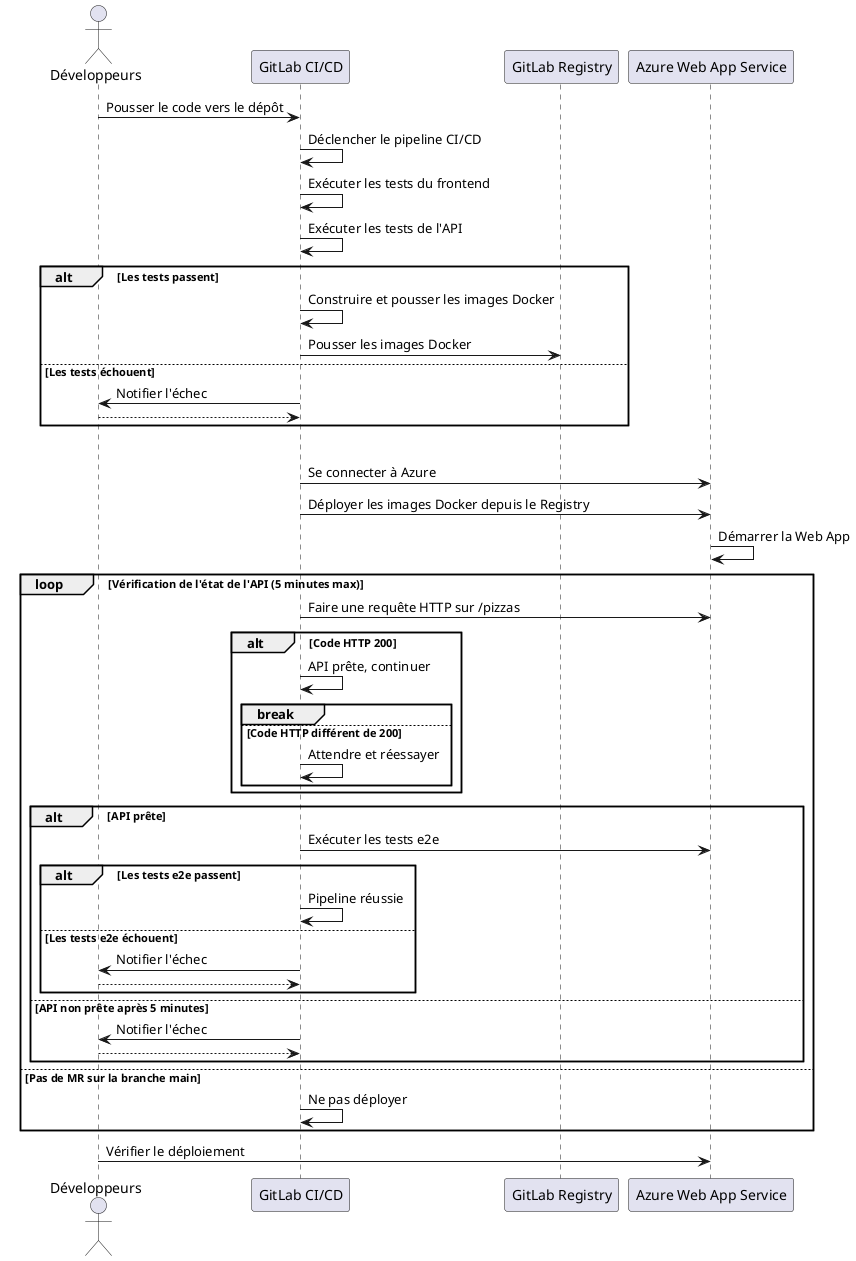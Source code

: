 @startuml
actor Développeurs
participant "GitLab CI/CD" as GitLab
participant "GitLab Registry" as Registry
participant "Azure Web App Service" as Azure

Développeurs -> GitLab: Pousser le code vers le dépôt
GitLab -> GitLab: Déclencher le pipeline CI/CD

GitLab -> GitLab: Exécuter les tests du frontend
GitLab -> GitLab: Exécuter les tests de l'API
alt Les tests passent
    GitLab -> GitLab: Construire et pousser les images Docker
    GitLab -> Registry: Pousser les images Docker
else Les tests échouent
    GitLab -> Développeurs: Notifier l'échec
    return
end

alt MR sur la branche main
    GitLab -> Azure: Se connecter à Azure
    GitLab -> Azure: Déployer les images Docker depuis le Registry
    Azure -> Azure: Démarrer la Web App

    loop Vérification de l'état de l'API (5 minutes max)
        GitLab -> Azure: Faire une requête HTTP sur /pizzas
        alt Code HTTP 200
            GitLab -> GitLab: API prête, continuer
            break
        else Code HTTP différent de 200
            GitLab -> GitLab: Attendre et réessayer
        end
    end

    alt API prête
        GitLab -> Azure: Exécuter les tests e2e
        alt Les tests e2e passent
            GitLab -> GitLab: Pipeline réussie
        else Les tests e2e échouent
            GitLab -> Développeurs: Notifier l'échec
            return
        end
    else API non prête après 5 minutes
        GitLab -> Développeurs: Notifier l'échec
        return
    end
else Pas de MR sur la branche main
    GitLab -> GitLab: Ne pas déployer
end

Développeurs -> Azure: Vérifier le déploiement
@enduml